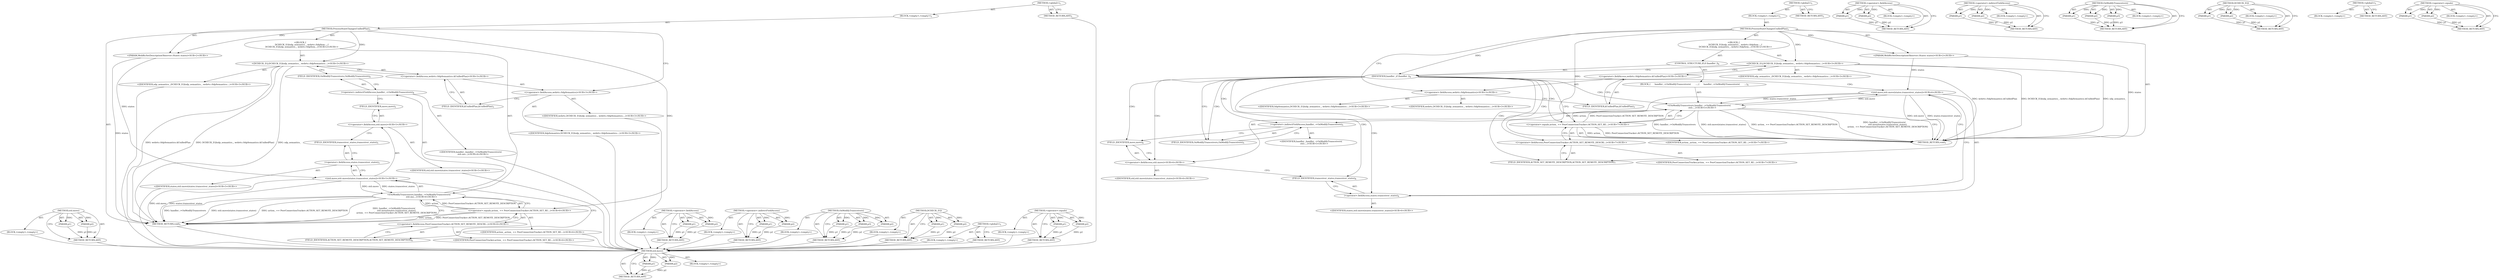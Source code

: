 digraph "&lt;operator&gt;.equals" {
vulnerable_76 [label=<(METHOD,std.move)>];
vulnerable_77 [label=<(PARAM,p1)>];
vulnerable_78 [label=<(PARAM,p2)>];
vulnerable_79 [label=<(BLOCK,&lt;empty&gt;,&lt;empty&gt;)>];
vulnerable_80 [label=<(METHOD_RETURN,ANY)>];
vulnerable_6 [label=<(METHOD,&lt;global&gt;)<SUB>1</SUB>>];
vulnerable_7 [label=<(BLOCK,&lt;empty&gt;,&lt;empty&gt;)<SUB>1</SUB>>];
vulnerable_8 [label=<(METHOD,ProcessStateChangesUnifiedPlan)<SUB>1</SUB>>];
vulnerable_9 [label="<(PARAM,WebRtcSetDescriptionObserver::States states)<SUB>2</SUB>>"];
vulnerable_10 [label="<(BLOCK,{
     DCHECK_EQ(sdp_semantics_, webrtc::SdpSem...,{
     DCHECK_EQ(sdp_semantics_, webrtc::SdpSem...)<SUB>2</SUB>>"];
vulnerable_11 [label="<(DCHECK_EQ,DCHECK_EQ(sdp_semantics_, webrtc::SdpSemantics:...)<SUB>3</SUB>>"];
vulnerable_12 [label="<(IDENTIFIER,sdp_semantics_,DCHECK_EQ(sdp_semantics_, webrtc::SdpSemantics:...)<SUB>3</SUB>>"];
vulnerable_13 [label="<(&lt;operator&gt;.fieldAccess,webrtc::SdpSemantics::kUnifiedPlan)<SUB>3</SUB>>"];
vulnerable_14 [label="<(&lt;operator&gt;.fieldAccess,webrtc::SdpSemantics)<SUB>3</SUB>>"];
vulnerable_15 [label="<(IDENTIFIER,webrtc,DCHECK_EQ(sdp_semantics_, webrtc::SdpSemantics:...)<SUB>3</SUB>>"];
vulnerable_16 [label="<(IDENTIFIER,SdpSemantics,DCHECK_EQ(sdp_semantics_, webrtc::SdpSemantics:...)<SUB>3</SUB>>"];
vulnerable_17 [label=<(FIELD_IDENTIFIER,kUnifiedPlan,kUnifiedPlan)<SUB>3</SUB>>];
vulnerable_18 [label="<(OnModifyTransceivers,handler_-&gt;OnModifyTransceivers(
        std::mo...)<SUB>4</SUB>>"];
vulnerable_19 [label=<(&lt;operator&gt;.indirectFieldAccess,handler_-&gt;OnModifyTransceivers)<SUB>4</SUB>>];
vulnerable_20 [label="<(IDENTIFIER,handler_,handler_-&gt;OnModifyTransceivers(
        std::mo...)<SUB>4</SUB>>"];
vulnerable_21 [label=<(FIELD_IDENTIFIER,OnModifyTransceivers,OnModifyTransceivers)<SUB>4</SUB>>];
vulnerable_22 [label="<(std.move,std::move(states.transceiver_states))<SUB>5</SUB>>"];
vulnerable_23 [label="<(&lt;operator&gt;.fieldAccess,std::move)<SUB>5</SUB>>"];
vulnerable_24 [label="<(IDENTIFIER,std,std::move(states.transceiver_states))<SUB>5</SUB>>"];
vulnerable_25 [label=<(FIELD_IDENTIFIER,move,move)<SUB>5</SUB>>];
vulnerable_26 [label=<(&lt;operator&gt;.fieldAccess,states.transceiver_states)<SUB>5</SUB>>];
vulnerable_27 [label="<(IDENTIFIER,states,std::move(states.transceiver_states))<SUB>5</SUB>>"];
vulnerable_28 [label=<(FIELD_IDENTIFIER,transceiver_states,transceiver_states)<SUB>5</SUB>>];
vulnerable_29 [label="<(&lt;operator&gt;.equals,action_ == PeerConnectionTracker::ACTION_SET_RE...)<SUB>6</SUB>>"];
vulnerable_30 [label="<(IDENTIFIER,action_,action_ == PeerConnectionTracker::ACTION_SET_RE...)<SUB>6</SUB>>"];
vulnerable_31 [label="<(&lt;operator&gt;.fieldAccess,PeerConnectionTracker::ACTION_SET_REMOTE_DESCRI...)<SUB>6</SUB>>"];
vulnerable_32 [label="<(IDENTIFIER,PeerConnectionTracker,action_ == PeerConnectionTracker::ACTION_SET_RE...)<SUB>6</SUB>>"];
vulnerable_33 [label=<(FIELD_IDENTIFIER,ACTION_SET_REMOTE_DESCRIPTION,ACTION_SET_REMOTE_DESCRIPTION)<SUB>6</SUB>>];
vulnerable_34 [label=<(METHOD_RETURN,void)<SUB>1</SUB>>];
vulnerable_36 [label=<(METHOD_RETURN,ANY)<SUB>1</SUB>>];
vulnerable_60 [label=<(METHOD,&lt;operator&gt;.fieldAccess)>];
vulnerable_61 [label=<(PARAM,p1)>];
vulnerable_62 [label=<(PARAM,p2)>];
vulnerable_63 [label=<(BLOCK,&lt;empty&gt;,&lt;empty&gt;)>];
vulnerable_64 [label=<(METHOD_RETURN,ANY)>];
vulnerable_71 [label=<(METHOD,&lt;operator&gt;.indirectFieldAccess)>];
vulnerable_72 [label=<(PARAM,p1)>];
vulnerable_73 [label=<(PARAM,p2)>];
vulnerable_74 [label=<(BLOCK,&lt;empty&gt;,&lt;empty&gt;)>];
vulnerable_75 [label=<(METHOD_RETURN,ANY)>];
vulnerable_65 [label=<(METHOD,OnModifyTransceivers)>];
vulnerable_66 [label=<(PARAM,p1)>];
vulnerable_67 [label=<(PARAM,p2)>];
vulnerable_68 [label=<(PARAM,p3)>];
vulnerable_69 [label=<(BLOCK,&lt;empty&gt;,&lt;empty&gt;)>];
vulnerable_70 [label=<(METHOD_RETURN,ANY)>];
vulnerable_55 [label=<(METHOD,DCHECK_EQ)>];
vulnerable_56 [label=<(PARAM,p1)>];
vulnerable_57 [label=<(PARAM,p2)>];
vulnerable_58 [label=<(BLOCK,&lt;empty&gt;,&lt;empty&gt;)>];
vulnerable_59 [label=<(METHOD_RETURN,ANY)>];
vulnerable_49 [label=<(METHOD,&lt;global&gt;)<SUB>1</SUB>>];
vulnerable_50 [label=<(BLOCK,&lt;empty&gt;,&lt;empty&gt;)>];
vulnerable_51 [label=<(METHOD_RETURN,ANY)>];
vulnerable_81 [label=<(METHOD,&lt;operator&gt;.equals)>];
vulnerable_82 [label=<(PARAM,p1)>];
vulnerable_83 [label=<(PARAM,p2)>];
vulnerable_84 [label=<(BLOCK,&lt;empty&gt;,&lt;empty&gt;)>];
vulnerable_85 [label=<(METHOD_RETURN,ANY)>];
fixed_79 [label=<(METHOD,std.move)>];
fixed_80 [label=<(PARAM,p1)>];
fixed_81 [label=<(PARAM,p2)>];
fixed_82 [label=<(BLOCK,&lt;empty&gt;,&lt;empty&gt;)>];
fixed_83 [label=<(METHOD_RETURN,ANY)>];
fixed_6 [label=<(METHOD,&lt;global&gt;)<SUB>1</SUB>>];
fixed_7 [label=<(BLOCK,&lt;empty&gt;,&lt;empty&gt;)<SUB>1</SUB>>];
fixed_8 [label=<(METHOD,ProcessStateChangesUnifiedPlan)<SUB>1</SUB>>];
fixed_9 [label="<(PARAM,WebRtcSetDescriptionObserver::States states)<SUB>2</SUB>>"];
fixed_10 [label="<(BLOCK,{
     DCHECK_EQ(sdp_semantics_, webrtc::SdpSem...,{
     DCHECK_EQ(sdp_semantics_, webrtc::SdpSem...)<SUB>2</SUB>>"];
fixed_11 [label="<(DCHECK_EQ,DCHECK_EQ(sdp_semantics_, webrtc::SdpSemantics:...)<SUB>3</SUB>>"];
fixed_12 [label="<(IDENTIFIER,sdp_semantics_,DCHECK_EQ(sdp_semantics_, webrtc::SdpSemantics:...)<SUB>3</SUB>>"];
fixed_13 [label="<(&lt;operator&gt;.fieldAccess,webrtc::SdpSemantics::kUnifiedPlan)<SUB>3</SUB>>"];
fixed_14 [label="<(&lt;operator&gt;.fieldAccess,webrtc::SdpSemantics)<SUB>3</SUB>>"];
fixed_15 [label="<(IDENTIFIER,webrtc,DCHECK_EQ(sdp_semantics_, webrtc::SdpSemantics:...)<SUB>3</SUB>>"];
fixed_16 [label="<(IDENTIFIER,SdpSemantics,DCHECK_EQ(sdp_semantics_, webrtc::SdpSemantics:...)<SUB>3</SUB>>"];
fixed_17 [label=<(FIELD_IDENTIFIER,kUnifiedPlan,kUnifiedPlan)<SUB>3</SUB>>];
fixed_18 [label=<(CONTROL_STRUCTURE,IF,if (handler_))<SUB>4</SUB>>];
fixed_19 [label=<(IDENTIFIER,handler_,if (handler_))<SUB>4</SUB>>];
fixed_20 [label=<(BLOCK,{
      handler_-&gt;OnModifyTransceivers(
       ...,{
      handler_-&gt;OnModifyTransceivers(
       ...)<SUB>4</SUB>>];
fixed_21 [label="<(OnModifyTransceivers,handler_-&gt;OnModifyTransceivers(
          std::...)<SUB>5</SUB>>"];
fixed_22 [label=<(&lt;operator&gt;.indirectFieldAccess,handler_-&gt;OnModifyTransceivers)<SUB>5</SUB>>];
fixed_23 [label="<(IDENTIFIER,handler_,handler_-&gt;OnModifyTransceivers(
          std::...)<SUB>5</SUB>>"];
fixed_24 [label=<(FIELD_IDENTIFIER,OnModifyTransceivers,OnModifyTransceivers)<SUB>5</SUB>>];
fixed_25 [label="<(std.move,std::move(states.transceiver_states))<SUB>6</SUB>>"];
fixed_26 [label="<(&lt;operator&gt;.fieldAccess,std::move)<SUB>6</SUB>>"];
fixed_27 [label="<(IDENTIFIER,std,std::move(states.transceiver_states))<SUB>6</SUB>>"];
fixed_28 [label=<(FIELD_IDENTIFIER,move,move)<SUB>6</SUB>>];
fixed_29 [label=<(&lt;operator&gt;.fieldAccess,states.transceiver_states)<SUB>6</SUB>>];
fixed_30 [label="<(IDENTIFIER,states,std::move(states.transceiver_states))<SUB>6</SUB>>"];
fixed_31 [label=<(FIELD_IDENTIFIER,transceiver_states,transceiver_states)<SUB>6</SUB>>];
fixed_32 [label="<(&lt;operator&gt;.equals,action_ == PeerConnectionTracker::ACTION_SET_RE...)<SUB>7</SUB>>"];
fixed_33 [label="<(IDENTIFIER,action_,action_ == PeerConnectionTracker::ACTION_SET_RE...)<SUB>7</SUB>>"];
fixed_34 [label="<(&lt;operator&gt;.fieldAccess,PeerConnectionTracker::ACTION_SET_REMOTE_DESCRI...)<SUB>7</SUB>>"];
fixed_35 [label="<(IDENTIFIER,PeerConnectionTracker,action_ == PeerConnectionTracker::ACTION_SET_RE...)<SUB>7</SUB>>"];
fixed_36 [label=<(FIELD_IDENTIFIER,ACTION_SET_REMOTE_DESCRIPTION,ACTION_SET_REMOTE_DESCRIPTION)<SUB>7</SUB>>];
fixed_37 [label=<(METHOD_RETURN,void)<SUB>1</SUB>>];
fixed_39 [label=<(METHOD_RETURN,ANY)<SUB>1</SUB>>];
fixed_63 [label=<(METHOD,&lt;operator&gt;.fieldAccess)>];
fixed_64 [label=<(PARAM,p1)>];
fixed_65 [label=<(PARAM,p2)>];
fixed_66 [label=<(BLOCK,&lt;empty&gt;,&lt;empty&gt;)>];
fixed_67 [label=<(METHOD_RETURN,ANY)>];
fixed_74 [label=<(METHOD,&lt;operator&gt;.indirectFieldAccess)>];
fixed_75 [label=<(PARAM,p1)>];
fixed_76 [label=<(PARAM,p2)>];
fixed_77 [label=<(BLOCK,&lt;empty&gt;,&lt;empty&gt;)>];
fixed_78 [label=<(METHOD_RETURN,ANY)>];
fixed_68 [label=<(METHOD,OnModifyTransceivers)>];
fixed_69 [label=<(PARAM,p1)>];
fixed_70 [label=<(PARAM,p2)>];
fixed_71 [label=<(PARAM,p3)>];
fixed_72 [label=<(BLOCK,&lt;empty&gt;,&lt;empty&gt;)>];
fixed_73 [label=<(METHOD_RETURN,ANY)>];
fixed_58 [label=<(METHOD,DCHECK_EQ)>];
fixed_59 [label=<(PARAM,p1)>];
fixed_60 [label=<(PARAM,p2)>];
fixed_61 [label=<(BLOCK,&lt;empty&gt;,&lt;empty&gt;)>];
fixed_62 [label=<(METHOD_RETURN,ANY)>];
fixed_52 [label=<(METHOD,&lt;global&gt;)<SUB>1</SUB>>];
fixed_53 [label=<(BLOCK,&lt;empty&gt;,&lt;empty&gt;)>];
fixed_54 [label=<(METHOD_RETURN,ANY)>];
fixed_84 [label=<(METHOD,&lt;operator&gt;.equals)>];
fixed_85 [label=<(PARAM,p1)>];
fixed_86 [label=<(PARAM,p2)>];
fixed_87 [label=<(BLOCK,&lt;empty&gt;,&lt;empty&gt;)>];
fixed_88 [label=<(METHOD_RETURN,ANY)>];
vulnerable_76 -> vulnerable_77  [key=0, label="AST: "];
vulnerable_76 -> vulnerable_77  [key=1, label="DDG: "];
vulnerable_76 -> vulnerable_79  [key=0, label="AST: "];
vulnerable_76 -> vulnerable_78  [key=0, label="AST: "];
vulnerable_76 -> vulnerable_78  [key=1, label="DDG: "];
vulnerable_76 -> vulnerable_80  [key=0, label="AST: "];
vulnerable_76 -> vulnerable_80  [key=1, label="CFG: "];
vulnerable_77 -> vulnerable_80  [key=0, label="DDG: p1"];
vulnerable_78 -> vulnerable_80  [key=0, label="DDG: p2"];
vulnerable_79 -> fixed_79  [key=0];
vulnerable_80 -> fixed_79  [key=0];
vulnerable_6 -> vulnerable_7  [key=0, label="AST: "];
vulnerable_6 -> vulnerable_36  [key=0, label="AST: "];
vulnerable_6 -> vulnerable_36  [key=1, label="CFG: "];
vulnerable_7 -> vulnerable_8  [key=0, label="AST: "];
vulnerable_8 -> vulnerable_9  [key=0, label="AST: "];
vulnerable_8 -> vulnerable_9  [key=1, label="DDG: "];
vulnerable_8 -> vulnerable_10  [key=0, label="AST: "];
vulnerable_8 -> vulnerable_34  [key=0, label="AST: "];
vulnerable_8 -> vulnerable_14  [key=0, label="CFG: "];
vulnerable_8 -> vulnerable_11  [key=0, label="DDG: "];
vulnerable_8 -> vulnerable_29  [key=0, label="DDG: "];
vulnerable_9 -> vulnerable_34  [key=0, label="DDG: states"];
vulnerable_9 -> vulnerable_22  [key=0, label="DDG: states"];
vulnerable_10 -> vulnerable_11  [key=0, label="AST: "];
vulnerable_10 -> vulnerable_18  [key=0, label="AST: "];
vulnerable_11 -> vulnerable_12  [key=0, label="AST: "];
vulnerable_11 -> vulnerable_13  [key=0, label="AST: "];
vulnerable_11 -> vulnerable_21  [key=0, label="CFG: "];
vulnerable_11 -> vulnerable_34  [key=0, label="DDG: webrtc::SdpSemantics::kUnifiedPlan"];
vulnerable_11 -> vulnerable_34  [key=1, label="DDG: DCHECK_EQ(sdp_semantics_, webrtc::SdpSemantics::kUnifiedPlan)"];
vulnerable_11 -> vulnerable_34  [key=2, label="DDG: sdp_semantics_"];
vulnerable_12 -> fixed_79  [key=0];
vulnerable_13 -> vulnerable_14  [key=0, label="AST: "];
vulnerable_13 -> vulnerable_17  [key=0, label="AST: "];
vulnerable_13 -> vulnerable_11  [key=0, label="CFG: "];
vulnerable_14 -> vulnerable_15  [key=0, label="AST: "];
vulnerable_14 -> vulnerable_16  [key=0, label="AST: "];
vulnerable_14 -> vulnerable_17  [key=0, label="CFG: "];
vulnerable_15 -> fixed_79  [key=0];
vulnerable_16 -> fixed_79  [key=0];
vulnerable_17 -> vulnerable_13  [key=0, label="CFG: "];
vulnerable_18 -> vulnerable_19  [key=0, label="AST: "];
vulnerable_18 -> vulnerable_22  [key=0, label="AST: "];
vulnerable_18 -> vulnerable_29  [key=0, label="AST: "];
vulnerable_18 -> vulnerable_34  [key=0, label="CFG: "];
vulnerable_18 -> vulnerable_34  [key=1, label="DDG: handler_-&gt;OnModifyTransceivers"];
vulnerable_18 -> vulnerable_34  [key=2, label="DDG: std::move(states.transceiver_states)"];
vulnerable_18 -> vulnerable_34  [key=3, label="DDG: action_ == PeerConnectionTracker::ACTION_SET_REMOTE_DESCRIPTION"];
vulnerable_18 -> vulnerable_34  [key=4, label="DDG: handler_-&gt;OnModifyTransceivers(
        std::move(states.transceiver_states),
        action_ == PeerConnectionTracker::ACTION_SET_REMOTE_DESCRIPTION)"];
vulnerable_19 -> vulnerable_20  [key=0, label="AST: "];
vulnerable_19 -> vulnerable_21  [key=0, label="AST: "];
vulnerable_19 -> vulnerable_25  [key=0, label="CFG: "];
vulnerable_20 -> fixed_79  [key=0];
vulnerable_21 -> vulnerable_19  [key=0, label="CFG: "];
vulnerable_22 -> vulnerable_23  [key=0, label="AST: "];
vulnerable_22 -> vulnerable_26  [key=0, label="AST: "];
vulnerable_22 -> vulnerable_33  [key=0, label="CFG: "];
vulnerable_22 -> vulnerable_34  [key=0, label="DDG: std::move"];
vulnerable_22 -> vulnerable_34  [key=1, label="DDG: states.transceiver_states"];
vulnerable_22 -> vulnerable_18  [key=0, label="DDG: std::move"];
vulnerable_22 -> vulnerable_18  [key=1, label="DDG: states.transceiver_states"];
vulnerable_23 -> vulnerable_24  [key=0, label="AST: "];
vulnerable_23 -> vulnerable_25  [key=0, label="AST: "];
vulnerable_23 -> vulnerable_28  [key=0, label="CFG: "];
vulnerable_24 -> fixed_79  [key=0];
vulnerable_25 -> vulnerable_23  [key=0, label="CFG: "];
vulnerable_26 -> vulnerable_27  [key=0, label="AST: "];
vulnerable_26 -> vulnerable_28  [key=0, label="AST: "];
vulnerable_26 -> vulnerable_22  [key=0, label="CFG: "];
vulnerable_27 -> fixed_79  [key=0];
vulnerable_28 -> vulnerable_26  [key=0, label="CFG: "];
vulnerable_29 -> vulnerable_30  [key=0, label="AST: "];
vulnerable_29 -> vulnerable_31  [key=0, label="AST: "];
vulnerable_29 -> vulnerable_18  [key=0, label="CFG: "];
vulnerable_29 -> vulnerable_18  [key=1, label="DDG: action_"];
vulnerable_29 -> vulnerable_18  [key=2, label="DDG: PeerConnectionTracker::ACTION_SET_REMOTE_DESCRIPTION"];
vulnerable_29 -> vulnerable_34  [key=0, label="DDG: PeerConnectionTracker::ACTION_SET_REMOTE_DESCRIPTION"];
vulnerable_29 -> vulnerable_34  [key=1, label="DDG: action_"];
vulnerable_30 -> fixed_79  [key=0];
vulnerable_31 -> vulnerable_32  [key=0, label="AST: "];
vulnerable_31 -> vulnerable_33  [key=0, label="AST: "];
vulnerable_31 -> vulnerable_29  [key=0, label="CFG: "];
vulnerable_32 -> fixed_79  [key=0];
vulnerable_33 -> vulnerable_31  [key=0, label="CFG: "];
vulnerable_34 -> fixed_79  [key=0];
vulnerable_36 -> fixed_79  [key=0];
vulnerable_60 -> vulnerable_61  [key=0, label="AST: "];
vulnerable_60 -> vulnerable_61  [key=1, label="DDG: "];
vulnerable_60 -> vulnerable_63  [key=0, label="AST: "];
vulnerable_60 -> vulnerable_62  [key=0, label="AST: "];
vulnerable_60 -> vulnerable_62  [key=1, label="DDG: "];
vulnerable_60 -> vulnerable_64  [key=0, label="AST: "];
vulnerable_60 -> vulnerable_64  [key=1, label="CFG: "];
vulnerable_61 -> vulnerable_64  [key=0, label="DDG: p1"];
vulnerable_62 -> vulnerable_64  [key=0, label="DDG: p2"];
vulnerable_63 -> fixed_79  [key=0];
vulnerable_64 -> fixed_79  [key=0];
vulnerable_71 -> vulnerable_72  [key=0, label="AST: "];
vulnerable_71 -> vulnerable_72  [key=1, label="DDG: "];
vulnerable_71 -> vulnerable_74  [key=0, label="AST: "];
vulnerable_71 -> vulnerable_73  [key=0, label="AST: "];
vulnerable_71 -> vulnerable_73  [key=1, label="DDG: "];
vulnerable_71 -> vulnerable_75  [key=0, label="AST: "];
vulnerable_71 -> vulnerable_75  [key=1, label="CFG: "];
vulnerable_72 -> vulnerable_75  [key=0, label="DDG: p1"];
vulnerable_73 -> vulnerable_75  [key=0, label="DDG: p2"];
vulnerable_74 -> fixed_79  [key=0];
vulnerable_75 -> fixed_79  [key=0];
vulnerable_65 -> vulnerable_66  [key=0, label="AST: "];
vulnerable_65 -> vulnerable_66  [key=1, label="DDG: "];
vulnerable_65 -> vulnerable_69  [key=0, label="AST: "];
vulnerable_65 -> vulnerable_67  [key=0, label="AST: "];
vulnerable_65 -> vulnerable_67  [key=1, label="DDG: "];
vulnerable_65 -> vulnerable_70  [key=0, label="AST: "];
vulnerable_65 -> vulnerable_70  [key=1, label="CFG: "];
vulnerable_65 -> vulnerable_68  [key=0, label="AST: "];
vulnerable_65 -> vulnerable_68  [key=1, label="DDG: "];
vulnerable_66 -> vulnerable_70  [key=0, label="DDG: p1"];
vulnerable_67 -> vulnerable_70  [key=0, label="DDG: p2"];
vulnerable_68 -> vulnerable_70  [key=0, label="DDG: p3"];
vulnerable_69 -> fixed_79  [key=0];
vulnerable_70 -> fixed_79  [key=0];
vulnerable_55 -> vulnerable_56  [key=0, label="AST: "];
vulnerable_55 -> vulnerable_56  [key=1, label="DDG: "];
vulnerable_55 -> vulnerable_58  [key=0, label="AST: "];
vulnerable_55 -> vulnerable_57  [key=0, label="AST: "];
vulnerable_55 -> vulnerable_57  [key=1, label="DDG: "];
vulnerable_55 -> vulnerable_59  [key=0, label="AST: "];
vulnerable_55 -> vulnerable_59  [key=1, label="CFG: "];
vulnerable_56 -> vulnerable_59  [key=0, label="DDG: p1"];
vulnerable_57 -> vulnerable_59  [key=0, label="DDG: p2"];
vulnerable_58 -> fixed_79  [key=0];
vulnerable_59 -> fixed_79  [key=0];
vulnerable_49 -> vulnerable_50  [key=0, label="AST: "];
vulnerable_49 -> vulnerable_51  [key=0, label="AST: "];
vulnerable_49 -> vulnerable_51  [key=1, label="CFG: "];
vulnerable_50 -> fixed_79  [key=0];
vulnerable_51 -> fixed_79  [key=0];
vulnerable_81 -> vulnerable_82  [key=0, label="AST: "];
vulnerable_81 -> vulnerable_82  [key=1, label="DDG: "];
vulnerable_81 -> vulnerable_84  [key=0, label="AST: "];
vulnerable_81 -> vulnerable_83  [key=0, label="AST: "];
vulnerable_81 -> vulnerable_83  [key=1, label="DDG: "];
vulnerable_81 -> vulnerable_85  [key=0, label="AST: "];
vulnerable_81 -> vulnerable_85  [key=1, label="CFG: "];
vulnerable_82 -> vulnerable_85  [key=0, label="DDG: p1"];
vulnerable_83 -> vulnerable_85  [key=0, label="DDG: p2"];
vulnerable_84 -> fixed_79  [key=0];
vulnerable_85 -> fixed_79  [key=0];
fixed_79 -> fixed_80  [key=0, label="AST: "];
fixed_79 -> fixed_80  [key=1, label="DDG: "];
fixed_79 -> fixed_82  [key=0, label="AST: "];
fixed_79 -> fixed_81  [key=0, label="AST: "];
fixed_79 -> fixed_81  [key=1, label="DDG: "];
fixed_79 -> fixed_83  [key=0, label="AST: "];
fixed_79 -> fixed_83  [key=1, label="CFG: "];
fixed_80 -> fixed_83  [key=0, label="DDG: p1"];
fixed_81 -> fixed_83  [key=0, label="DDG: p2"];
fixed_6 -> fixed_7  [key=0, label="AST: "];
fixed_6 -> fixed_39  [key=0, label="AST: "];
fixed_6 -> fixed_39  [key=1, label="CFG: "];
fixed_7 -> fixed_8  [key=0, label="AST: "];
fixed_8 -> fixed_9  [key=0, label="AST: "];
fixed_8 -> fixed_9  [key=1, label="DDG: "];
fixed_8 -> fixed_10  [key=0, label="AST: "];
fixed_8 -> fixed_37  [key=0, label="AST: "];
fixed_8 -> fixed_14  [key=0, label="CFG: "];
fixed_8 -> fixed_11  [key=0, label="DDG: "];
fixed_8 -> fixed_19  [key=0, label="DDG: "];
fixed_8 -> fixed_32  [key=0, label="DDG: "];
fixed_9 -> fixed_37  [key=0, label="DDG: states"];
fixed_9 -> fixed_25  [key=0, label="DDG: states"];
fixed_10 -> fixed_11  [key=0, label="AST: "];
fixed_10 -> fixed_18  [key=0, label="AST: "];
fixed_11 -> fixed_12  [key=0, label="AST: "];
fixed_11 -> fixed_13  [key=0, label="AST: "];
fixed_11 -> fixed_19  [key=0, label="CFG: "];
fixed_11 -> fixed_37  [key=0, label="DDG: webrtc::SdpSemantics::kUnifiedPlan"];
fixed_11 -> fixed_37  [key=1, label="DDG: DCHECK_EQ(sdp_semantics_, webrtc::SdpSemantics::kUnifiedPlan)"];
fixed_11 -> fixed_37  [key=2, label="DDG: sdp_semantics_"];
fixed_13 -> fixed_14  [key=0, label="AST: "];
fixed_13 -> fixed_17  [key=0, label="AST: "];
fixed_13 -> fixed_11  [key=0, label="CFG: "];
fixed_14 -> fixed_15  [key=0, label="AST: "];
fixed_14 -> fixed_16  [key=0, label="AST: "];
fixed_14 -> fixed_17  [key=0, label="CFG: "];
fixed_17 -> fixed_13  [key=0, label="CFG: "];
fixed_18 -> fixed_19  [key=0, label="AST: "];
fixed_18 -> fixed_20  [key=0, label="AST: "];
fixed_19 -> fixed_37  [key=0, label="CFG: "];
fixed_19 -> fixed_24  [key=0, label="CFG: "];
fixed_19 -> fixed_24  [key=1, label="CDG: "];
fixed_19 -> fixed_29  [key=0, label="CDG: "];
fixed_19 -> fixed_34  [key=0, label="CDG: "];
fixed_19 -> fixed_21  [key=0, label="CDG: "];
fixed_19 -> fixed_32  [key=0, label="CDG: "];
fixed_19 -> fixed_26  [key=0, label="CDG: "];
fixed_19 -> fixed_28  [key=0, label="CDG: "];
fixed_19 -> fixed_36  [key=0, label="CDG: "];
fixed_19 -> fixed_25  [key=0, label="CDG: "];
fixed_19 -> fixed_22  [key=0, label="CDG: "];
fixed_19 -> fixed_31  [key=0, label="CDG: "];
fixed_20 -> fixed_21  [key=0, label="AST: "];
fixed_21 -> fixed_22  [key=0, label="AST: "];
fixed_21 -> fixed_25  [key=0, label="AST: "];
fixed_21 -> fixed_32  [key=0, label="AST: "];
fixed_21 -> fixed_37  [key=0, label="CFG: "];
fixed_21 -> fixed_37  [key=1, label="DDG: handler_-&gt;OnModifyTransceivers"];
fixed_21 -> fixed_37  [key=2, label="DDG: std::move(states.transceiver_states)"];
fixed_21 -> fixed_37  [key=3, label="DDG: action_ == PeerConnectionTracker::ACTION_SET_REMOTE_DESCRIPTION"];
fixed_21 -> fixed_37  [key=4, label="DDG: handler_-&gt;OnModifyTransceivers(
          std::move(states.transceiver_states),
          action_ == PeerConnectionTracker::ACTION_SET_REMOTE_DESCRIPTION)"];
fixed_22 -> fixed_23  [key=0, label="AST: "];
fixed_22 -> fixed_24  [key=0, label="AST: "];
fixed_22 -> fixed_28  [key=0, label="CFG: "];
fixed_24 -> fixed_22  [key=0, label="CFG: "];
fixed_25 -> fixed_26  [key=0, label="AST: "];
fixed_25 -> fixed_29  [key=0, label="AST: "];
fixed_25 -> fixed_36  [key=0, label="CFG: "];
fixed_25 -> fixed_37  [key=0, label="DDG: std::move"];
fixed_25 -> fixed_37  [key=1, label="DDG: states.transceiver_states"];
fixed_25 -> fixed_21  [key=0, label="DDG: std::move"];
fixed_25 -> fixed_21  [key=1, label="DDG: states.transceiver_states"];
fixed_26 -> fixed_27  [key=0, label="AST: "];
fixed_26 -> fixed_28  [key=0, label="AST: "];
fixed_26 -> fixed_31  [key=0, label="CFG: "];
fixed_28 -> fixed_26  [key=0, label="CFG: "];
fixed_29 -> fixed_30  [key=0, label="AST: "];
fixed_29 -> fixed_31  [key=0, label="AST: "];
fixed_29 -> fixed_25  [key=0, label="CFG: "];
fixed_31 -> fixed_29  [key=0, label="CFG: "];
fixed_32 -> fixed_33  [key=0, label="AST: "];
fixed_32 -> fixed_34  [key=0, label="AST: "];
fixed_32 -> fixed_21  [key=0, label="CFG: "];
fixed_32 -> fixed_21  [key=1, label="DDG: action_"];
fixed_32 -> fixed_21  [key=2, label="DDG: PeerConnectionTracker::ACTION_SET_REMOTE_DESCRIPTION"];
fixed_32 -> fixed_37  [key=0, label="DDG: PeerConnectionTracker::ACTION_SET_REMOTE_DESCRIPTION"];
fixed_32 -> fixed_37  [key=1, label="DDG: action_"];
fixed_34 -> fixed_35  [key=0, label="AST: "];
fixed_34 -> fixed_36  [key=0, label="AST: "];
fixed_34 -> fixed_32  [key=0, label="CFG: "];
fixed_36 -> fixed_34  [key=0, label="CFG: "];
fixed_63 -> fixed_64  [key=0, label="AST: "];
fixed_63 -> fixed_64  [key=1, label="DDG: "];
fixed_63 -> fixed_66  [key=0, label="AST: "];
fixed_63 -> fixed_65  [key=0, label="AST: "];
fixed_63 -> fixed_65  [key=1, label="DDG: "];
fixed_63 -> fixed_67  [key=0, label="AST: "];
fixed_63 -> fixed_67  [key=1, label="CFG: "];
fixed_64 -> fixed_67  [key=0, label="DDG: p1"];
fixed_65 -> fixed_67  [key=0, label="DDG: p2"];
fixed_74 -> fixed_75  [key=0, label="AST: "];
fixed_74 -> fixed_75  [key=1, label="DDG: "];
fixed_74 -> fixed_77  [key=0, label="AST: "];
fixed_74 -> fixed_76  [key=0, label="AST: "];
fixed_74 -> fixed_76  [key=1, label="DDG: "];
fixed_74 -> fixed_78  [key=0, label="AST: "];
fixed_74 -> fixed_78  [key=1, label="CFG: "];
fixed_75 -> fixed_78  [key=0, label="DDG: p1"];
fixed_76 -> fixed_78  [key=0, label="DDG: p2"];
fixed_68 -> fixed_69  [key=0, label="AST: "];
fixed_68 -> fixed_69  [key=1, label="DDG: "];
fixed_68 -> fixed_72  [key=0, label="AST: "];
fixed_68 -> fixed_70  [key=0, label="AST: "];
fixed_68 -> fixed_70  [key=1, label="DDG: "];
fixed_68 -> fixed_73  [key=0, label="AST: "];
fixed_68 -> fixed_73  [key=1, label="CFG: "];
fixed_68 -> fixed_71  [key=0, label="AST: "];
fixed_68 -> fixed_71  [key=1, label="DDG: "];
fixed_69 -> fixed_73  [key=0, label="DDG: p1"];
fixed_70 -> fixed_73  [key=0, label="DDG: p2"];
fixed_71 -> fixed_73  [key=0, label="DDG: p3"];
fixed_58 -> fixed_59  [key=0, label="AST: "];
fixed_58 -> fixed_59  [key=1, label="DDG: "];
fixed_58 -> fixed_61  [key=0, label="AST: "];
fixed_58 -> fixed_60  [key=0, label="AST: "];
fixed_58 -> fixed_60  [key=1, label="DDG: "];
fixed_58 -> fixed_62  [key=0, label="AST: "];
fixed_58 -> fixed_62  [key=1, label="CFG: "];
fixed_59 -> fixed_62  [key=0, label="DDG: p1"];
fixed_60 -> fixed_62  [key=0, label="DDG: p2"];
fixed_52 -> fixed_53  [key=0, label="AST: "];
fixed_52 -> fixed_54  [key=0, label="AST: "];
fixed_52 -> fixed_54  [key=1, label="CFG: "];
fixed_84 -> fixed_85  [key=0, label="AST: "];
fixed_84 -> fixed_85  [key=1, label="DDG: "];
fixed_84 -> fixed_87  [key=0, label="AST: "];
fixed_84 -> fixed_86  [key=0, label="AST: "];
fixed_84 -> fixed_86  [key=1, label="DDG: "];
fixed_84 -> fixed_88  [key=0, label="AST: "];
fixed_84 -> fixed_88  [key=1, label="CFG: "];
fixed_85 -> fixed_88  [key=0, label="DDG: p1"];
fixed_86 -> fixed_88  [key=0, label="DDG: p2"];
}
